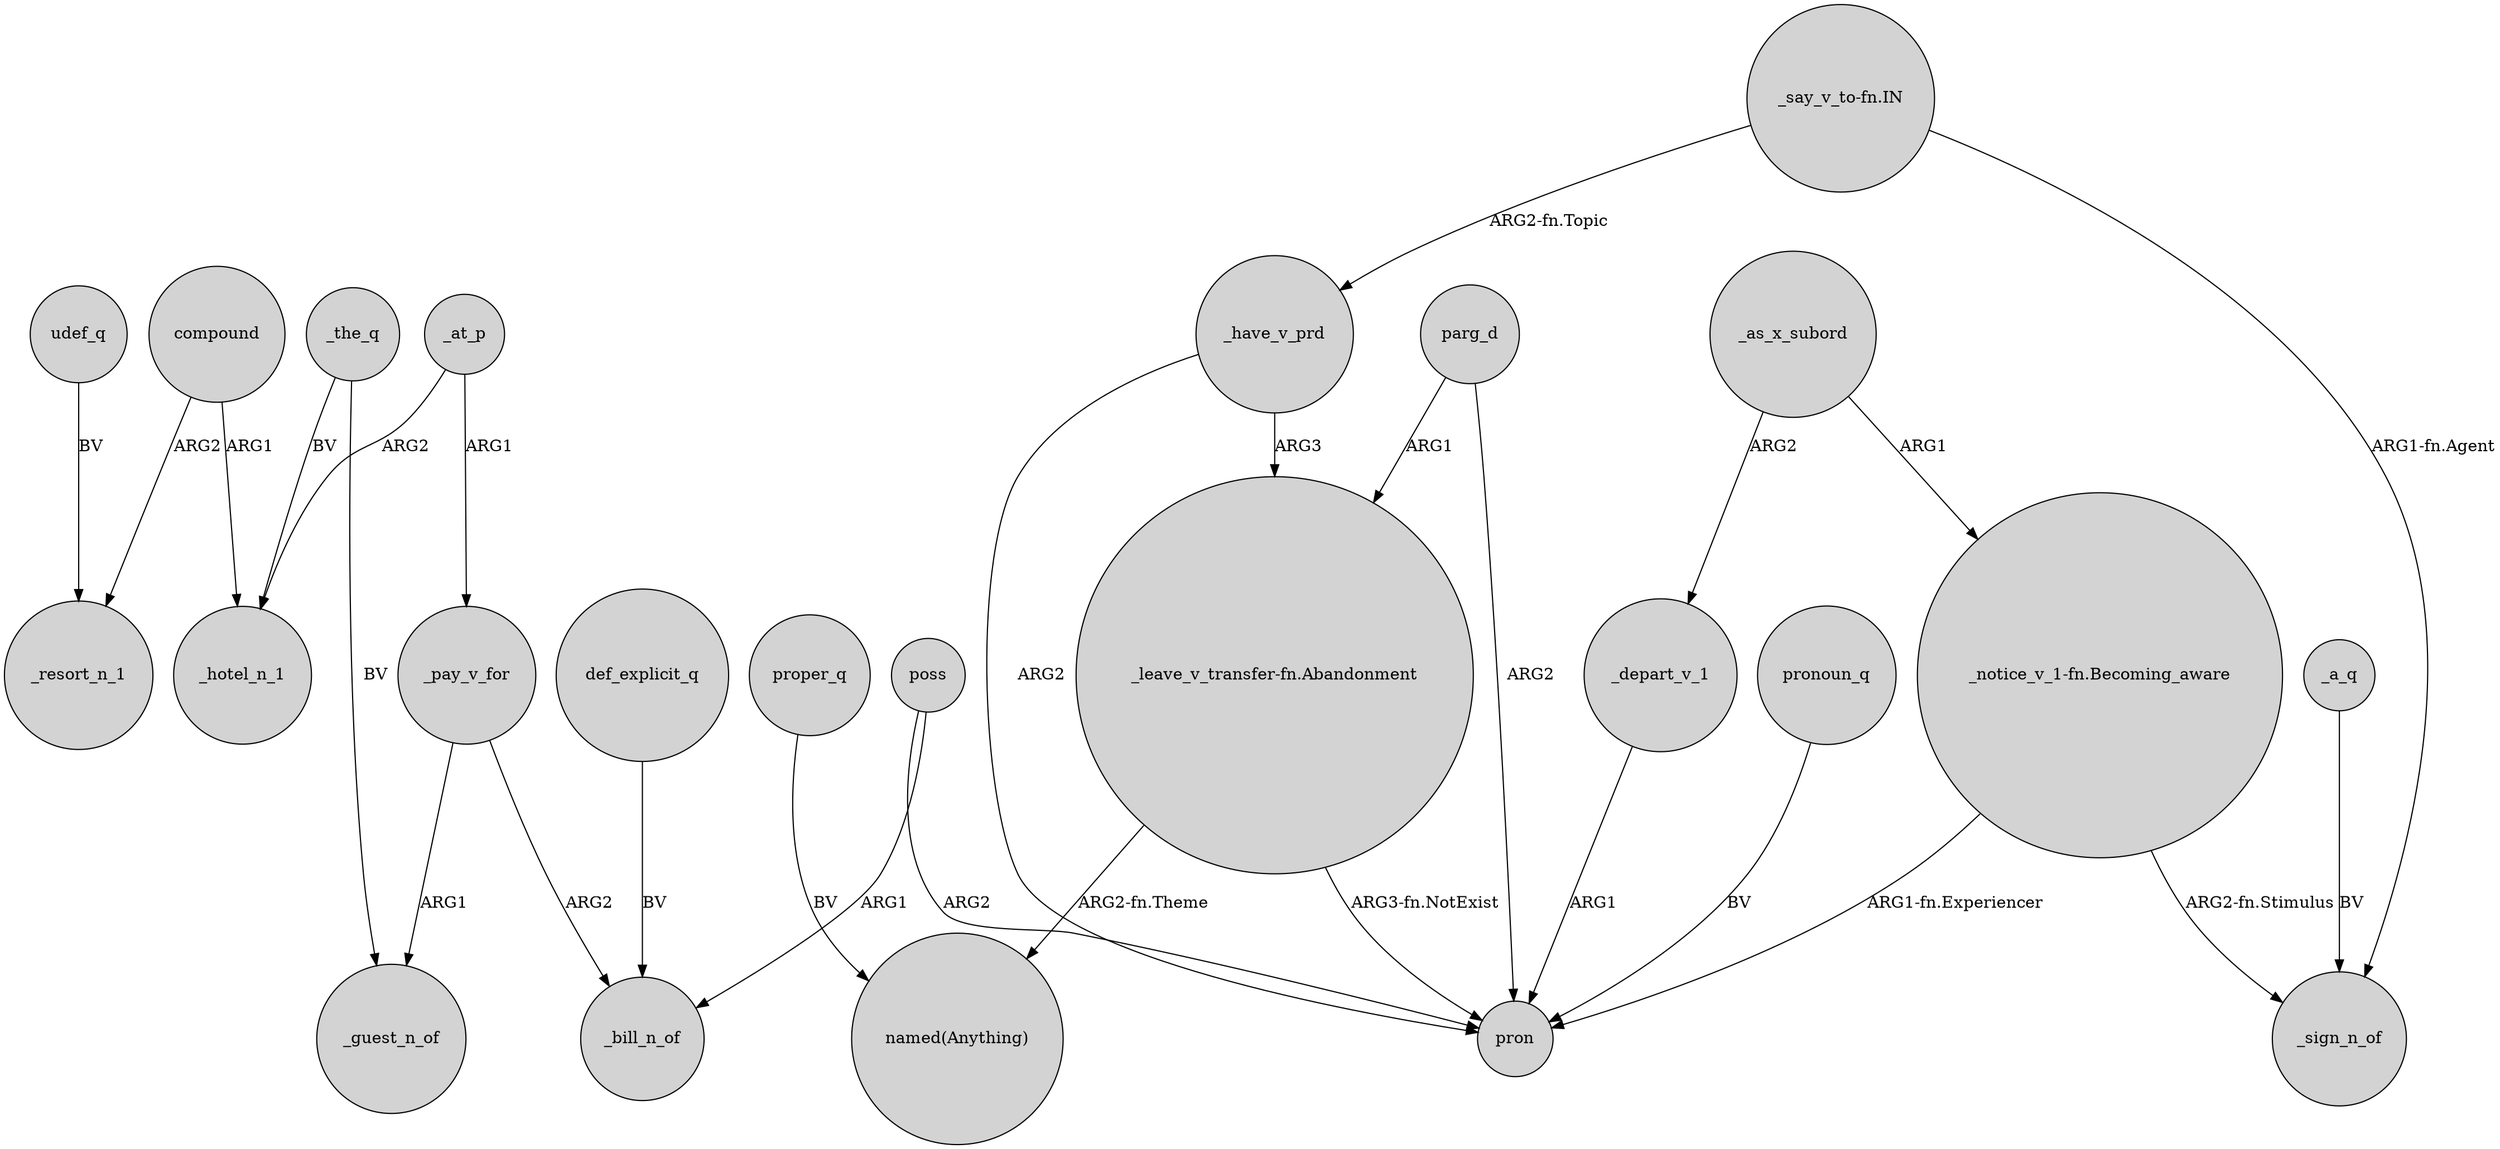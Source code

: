 digraph {
	node [shape=circle style=filled]
	udef_q -> _resort_n_1 [label=BV]
	"_say_v_to-fn.IN" -> _have_v_prd [label="ARG2-fn.Topic"]
	"_notice_v_1-fn.Becoming_aware" -> pron [label="ARG1-fn.Experiencer"]
	_pay_v_for -> _guest_n_of [label=ARG1]
	poss -> pron [label=ARG2]
	_as_x_subord -> _depart_v_1 [label=ARG2]
	_depart_v_1 -> pron [label=ARG1]
	_a_q -> _sign_n_of [label=BV]
	"_leave_v_transfer-fn.Abandonment" -> pron [label="ARG3-fn.NotExist"]
	_at_p -> _pay_v_for [label=ARG1]
	parg_d -> pron [label=ARG2]
	pronoun_q -> pron [label=BV]
	"_say_v_to-fn.IN" -> _sign_n_of [label="ARG1-fn.Agent"]
	"_notice_v_1-fn.Becoming_aware" -> _sign_n_of [label="ARG2-fn.Stimulus"]
	compound -> _hotel_n_1 [label=ARG1]
	compound -> _resort_n_1 [label=ARG2]
	_at_p -> _hotel_n_1 [label=ARG2]
	proper_q -> "named(Anything)" [label=BV]
	def_explicit_q -> _bill_n_of [label=BV]
	_the_q -> _guest_n_of [label=BV]
	"_leave_v_transfer-fn.Abandonment" -> "named(Anything)" [label="ARG2-fn.Theme"]
	_have_v_prd -> "_leave_v_transfer-fn.Abandonment" [label=ARG3]
	_pay_v_for -> _bill_n_of [label=ARG2]
	_have_v_prd -> pron [label=ARG2]
	poss -> _bill_n_of [label=ARG1]
	_as_x_subord -> "_notice_v_1-fn.Becoming_aware" [label=ARG1]
	parg_d -> "_leave_v_transfer-fn.Abandonment" [label=ARG1]
	_the_q -> _hotel_n_1 [label=BV]
}
